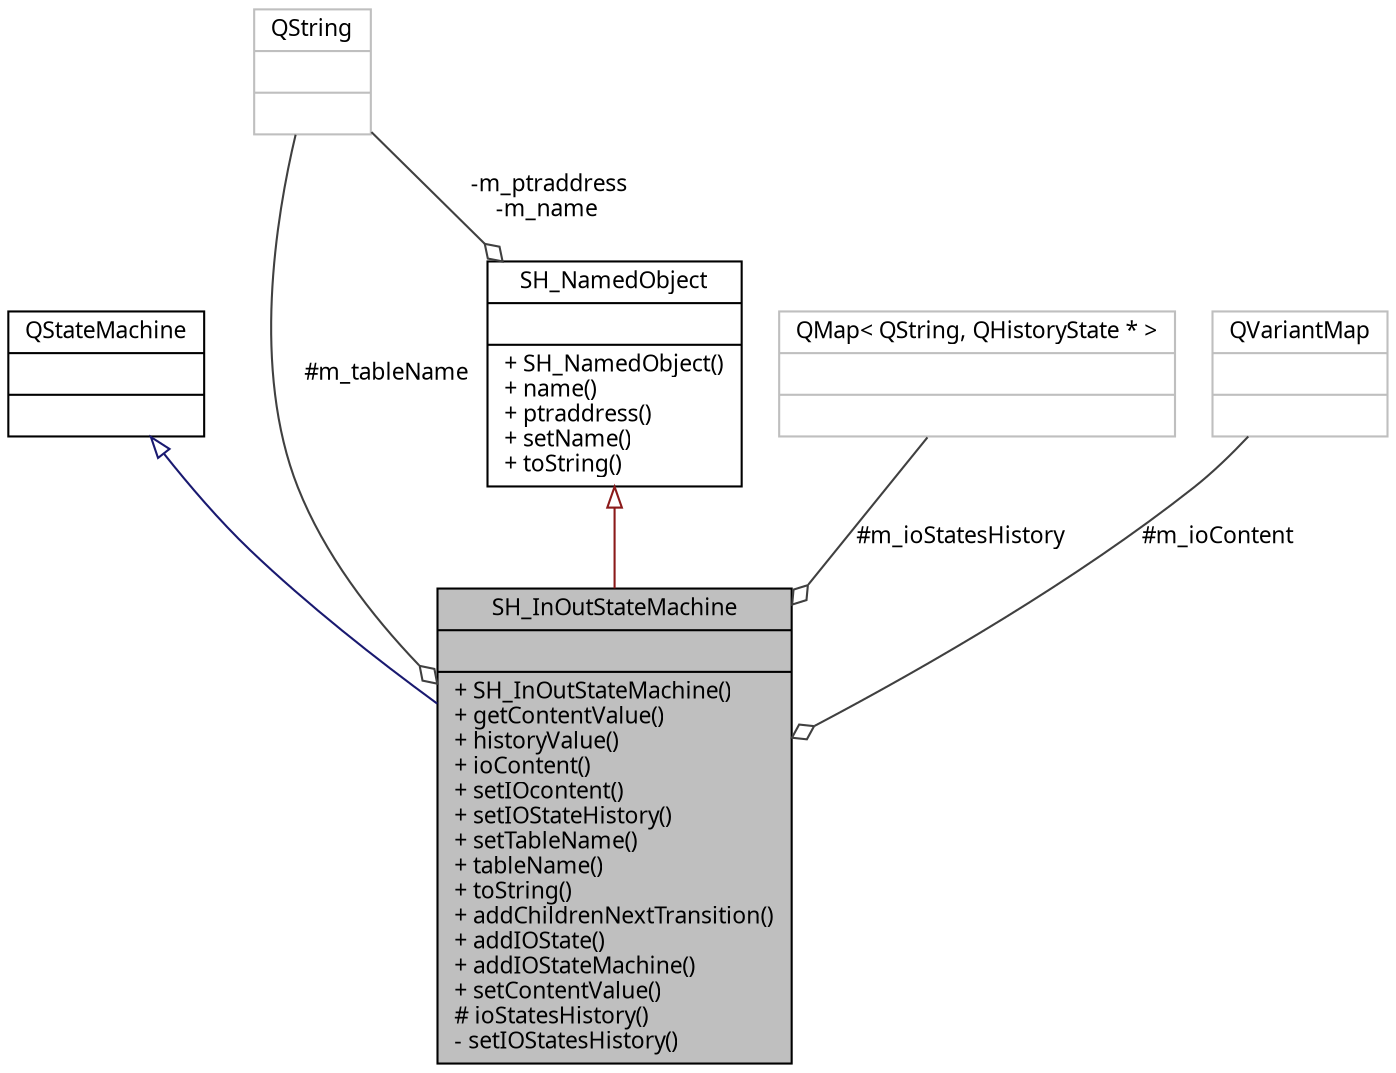 digraph "SH_InOutStateMachine"
{
 // INTERACTIVE_SVG=YES
  bgcolor="transparent";
  edge [fontname="Verdana",fontsize="11",labelfontname="Verdana",labelfontsize="11"];
  node [fontname="Verdana",fontsize="11",shape=record];
  Node1 [label="{SH_InOutStateMachine\n||+ SH_InOutStateMachine()\l+ getContentValue()\l+ historyValue()\l+ ioContent()\l+ setIOcontent()\l+ setIOStateHistory()\l+ setTableName()\l+ tableName()\l+ toString()\l+ addChildrenNextTransition()\l+ addIOState()\l+ addIOStateMachine()\l+ setContentValue()\l# ioStatesHistory()\l- setIOStatesHistory()\l}",height=0.2,width=0.4,color="black", fillcolor="grey75", style="filled" fontcolor="black"];
  Node2 -> Node1 [dir="back",color="midnightblue",fontsize="11",style="solid",arrowtail="onormal",fontname="Verdana"];
  Node2 [label="{QStateMachine\n||}",height=0.2,width=0.4,color="black",URL="$classQStateMachine.html"];
  Node3 -> Node1 [dir="back",color="firebrick4",fontsize="11",style="solid",arrowtail="onormal",fontname="Verdana"];
  Node3 [label="{SH_NamedObject\n||+ SH_NamedObject()\l+ name()\l+ ptraddress()\l+ setName()\l+ toString()\l}",height=0.2,width=0.4,color="black",URL="$classSH__NamedObject.html"];
  Node4 -> Node3 [color="grey25",fontsize="11",style="solid",label=" -m_ptraddress\n-m_name" ,arrowhead="odiamond",fontname="Verdana"];
  Node4 [label="{QString\n||}",height=0.2,width=0.4,color="grey75"];
  Node5 -> Node1 [color="grey25",fontsize="11",style="solid",label=" #m_ioStatesHistory" ,arrowhead="odiamond",fontname="Verdana"];
  Node5 [label="{QMap\< QString, QHistoryState * \>\n||}",height=0.2,width=0.4,color="grey75"];
  Node4 -> Node1 [color="grey25",fontsize="11",style="solid",label=" #m_tableName" ,arrowhead="odiamond",fontname="Verdana"];
  Node6 -> Node1 [color="grey25",fontsize="11",style="solid",label=" #m_ioContent" ,arrowhead="odiamond",fontname="Verdana"];
  Node6 [label="{QVariantMap\n||}",height=0.2,width=0.4,color="grey75"];
}
